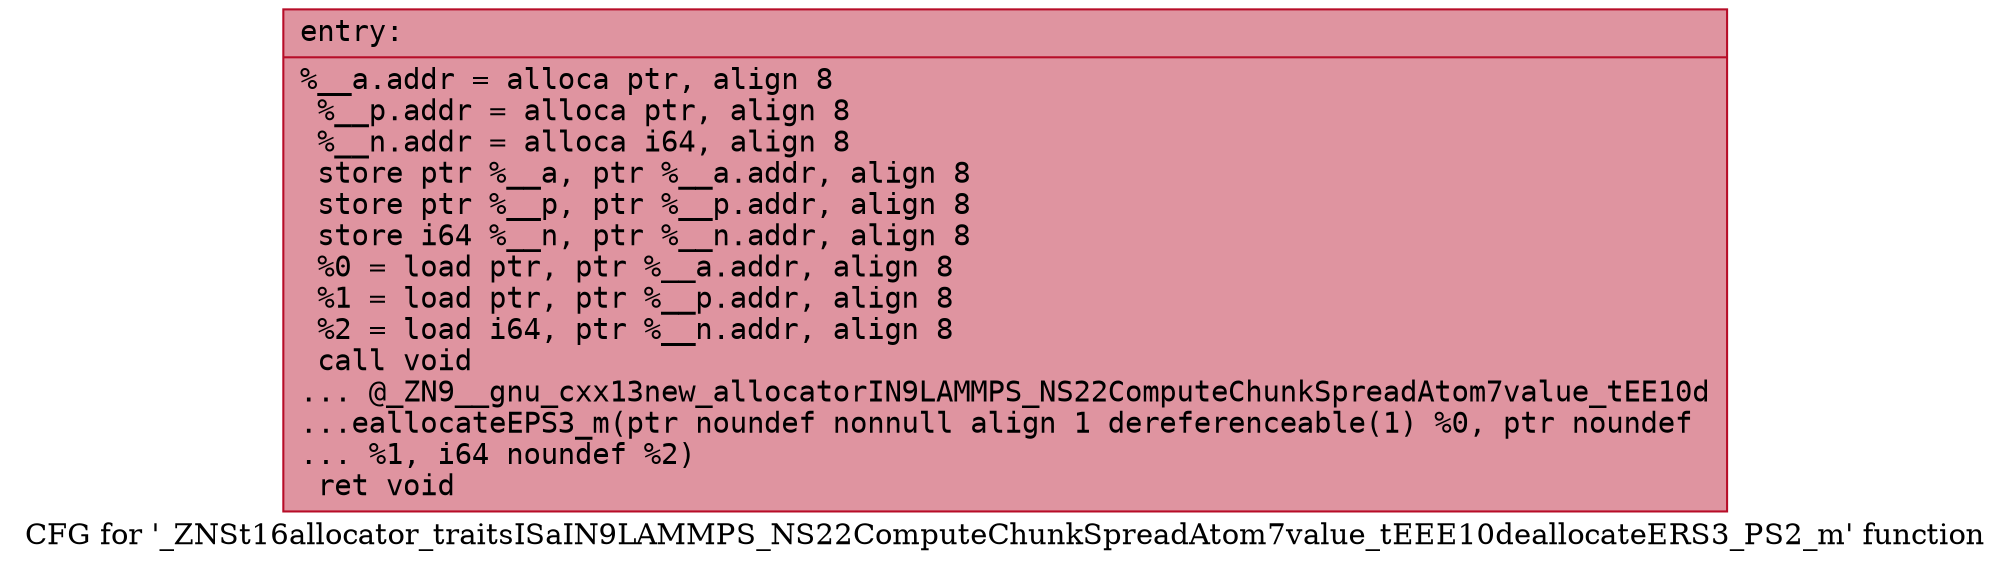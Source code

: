 digraph "CFG for '_ZNSt16allocator_traitsISaIN9LAMMPS_NS22ComputeChunkSpreadAtom7value_tEEE10deallocateERS3_PS2_m' function" {
	label="CFG for '_ZNSt16allocator_traitsISaIN9LAMMPS_NS22ComputeChunkSpreadAtom7value_tEEE10deallocateERS3_PS2_m' function";

	Node0x55a8964599b0 [shape=record,color="#b70d28ff", style=filled, fillcolor="#b70d2870" fontname="Courier",label="{entry:\l|  %__a.addr = alloca ptr, align 8\l  %__p.addr = alloca ptr, align 8\l  %__n.addr = alloca i64, align 8\l  store ptr %__a, ptr %__a.addr, align 8\l  store ptr %__p, ptr %__p.addr, align 8\l  store i64 %__n, ptr %__n.addr, align 8\l  %0 = load ptr, ptr %__a.addr, align 8\l  %1 = load ptr, ptr %__p.addr, align 8\l  %2 = load i64, ptr %__n.addr, align 8\l  call void\l... @_ZN9__gnu_cxx13new_allocatorIN9LAMMPS_NS22ComputeChunkSpreadAtom7value_tEE10d\l...eallocateEPS3_m(ptr noundef nonnull align 1 dereferenceable(1) %0, ptr noundef\l... %1, i64 noundef %2)\l  ret void\l}"];
}
